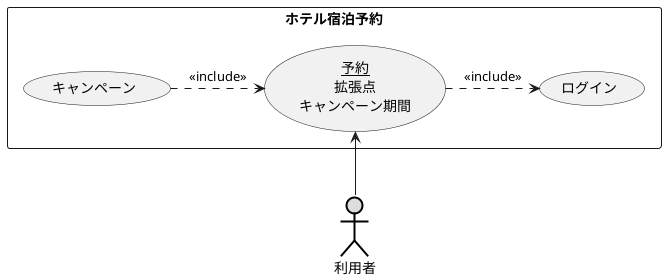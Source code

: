 @startuml 演習2-3
actor 利用者 #DDDDDD;line:black;line.bold;
rectangle ホテル宿泊予約{
usecase ログイン
usecase キャンペーン
usecase (<u>予約</u>\n拡張点\nキャンペーン期間) as input
}
input <-- 利用者
キャンペーン .> input: << include >>
input .> ログイン: << include >>
@enduml